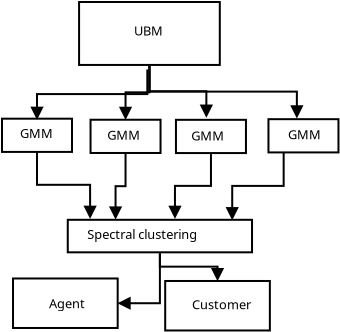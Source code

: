 <?xml version="1.0" encoding="UTF-8"?>
<dia:diagram xmlns:dia="http://www.lysator.liu.se/~alla/dia/">
  <dia:layer name="Background" visible="true" active="true">
    <dia:object type="Standard - Box" version="0" id="O0">
      <dia:attribute name="obj_pos">
        <dia:point val="53.188,15.191"/>
      </dia:attribute>
      <dia:attribute name="obj_bb">
        <dia:rectangle val="53.138,15.141;60.274,18.388"/>
      </dia:attribute>
      <dia:attribute name="elem_corner">
        <dia:point val="53.188,15.191"/>
      </dia:attribute>
      <dia:attribute name="elem_width">
        <dia:real val="7.036"/>
      </dia:attribute>
      <dia:attribute name="elem_height">
        <dia:real val="3.147"/>
      </dia:attribute>
      <dia:attribute name="show_background">
        <dia:boolean val="true"/>
      </dia:attribute>
    </dia:object>
    <dia:object type="Standard - Text" version="1" id="O1">
      <dia:attribute name="obj_pos">
        <dia:point val="55.928,16.871"/>
      </dia:attribute>
      <dia:attribute name="obj_bb">
        <dia:rectangle val="55.928,16.276;57.388,17.021"/>
      </dia:attribute>
      <dia:attribute name="text">
        <dia:composite type="text">
          <dia:attribute name="string">
            <dia:string>#UBM#</dia:string>
          </dia:attribute>
          <dia:attribute name="font">
            <dia:font family="sans" style="0" name="Helvetica"/>
          </dia:attribute>
          <dia:attribute name="height">
            <dia:real val="0.8"/>
          </dia:attribute>
          <dia:attribute name="pos">
            <dia:point val="55.928,16.871"/>
          </dia:attribute>
          <dia:attribute name="color">
            <dia:color val="#000000"/>
          </dia:attribute>
          <dia:attribute name="alignment">
            <dia:enum val="0"/>
          </dia:attribute>
        </dia:composite>
      </dia:attribute>
      <dia:attribute name="valign">
        <dia:enum val="3"/>
      </dia:attribute>
    </dia:object>
    <dia:object type="Standard - Box" version="0" id="O2">
      <dia:attribute name="obj_pos">
        <dia:point val="49.334,21.025"/>
      </dia:attribute>
      <dia:attribute name="obj_bb">
        <dia:rectangle val="49.284,20.975;52.884,22.737"/>
      </dia:attribute>
      <dia:attribute name="elem_corner">
        <dia:point val="49.334,21.025"/>
      </dia:attribute>
      <dia:attribute name="elem_width">
        <dia:real val="3.5"/>
      </dia:attribute>
      <dia:attribute name="elem_height">
        <dia:real val="1.662"/>
      </dia:attribute>
      <dia:attribute name="show_background">
        <dia:boolean val="true"/>
      </dia:attribute>
    </dia:object>
    <dia:object type="Standard - Box" version="0" id="O3">
      <dia:attribute name="obj_pos">
        <dia:point val="53.761,21.078"/>
      </dia:attribute>
      <dia:attribute name="obj_bb">
        <dia:rectangle val="53.711,21.028;57.311,22.79"/>
      </dia:attribute>
      <dia:attribute name="elem_corner">
        <dia:point val="53.761,21.078"/>
      </dia:attribute>
      <dia:attribute name="elem_width">
        <dia:real val="3.5"/>
      </dia:attribute>
      <dia:attribute name="elem_height">
        <dia:real val="1.662"/>
      </dia:attribute>
      <dia:attribute name="show_background">
        <dia:boolean val="true"/>
      </dia:attribute>
    </dia:object>
    <dia:object type="Standard - Box" version="0" id="O4">
      <dia:attribute name="obj_pos">
        <dia:point val="58.032,21.082"/>
      </dia:attribute>
      <dia:attribute name="obj_bb">
        <dia:rectangle val="57.982,21.032;61.582,22.794"/>
      </dia:attribute>
      <dia:attribute name="elem_corner">
        <dia:point val="58.032,21.082"/>
      </dia:attribute>
      <dia:attribute name="elem_width">
        <dia:real val="3.5"/>
      </dia:attribute>
      <dia:attribute name="elem_height">
        <dia:real val="1.662"/>
      </dia:attribute>
      <dia:attribute name="show_background">
        <dia:boolean val="true"/>
      </dia:attribute>
    </dia:object>
    <dia:object type="Standard - Box" version="0" id="O5">
      <dia:attribute name="obj_pos">
        <dia:point val="62.657,21.05"/>
      </dia:attribute>
      <dia:attribute name="obj_bb">
        <dia:rectangle val="62.607,21.0;66.207,22.762"/>
      </dia:attribute>
      <dia:attribute name="elem_corner">
        <dia:point val="62.657,21.05"/>
      </dia:attribute>
      <dia:attribute name="elem_width">
        <dia:real val="3.5"/>
      </dia:attribute>
      <dia:attribute name="elem_height">
        <dia:real val="1.662"/>
      </dia:attribute>
      <dia:attribute name="show_background">
        <dia:boolean val="true"/>
      </dia:attribute>
    </dia:object>
    <dia:object type="Standard - Text" version="1" id="O6">
      <dia:attribute name="obj_pos">
        <dia:point val="50.236,21.997"/>
      </dia:attribute>
      <dia:attribute name="obj_bb">
        <dia:rectangle val="50.236,21.402;51.836,22.147"/>
      </dia:attribute>
      <dia:attribute name="text">
        <dia:composite type="text">
          <dia:attribute name="string">
            <dia:string>#GMM#</dia:string>
          </dia:attribute>
          <dia:attribute name="font">
            <dia:font family="sans" style="0" name="Helvetica"/>
          </dia:attribute>
          <dia:attribute name="height">
            <dia:real val="0.8"/>
          </dia:attribute>
          <dia:attribute name="pos">
            <dia:point val="50.236,21.997"/>
          </dia:attribute>
          <dia:attribute name="color">
            <dia:color val="#000000"/>
          </dia:attribute>
          <dia:attribute name="alignment">
            <dia:enum val="0"/>
          </dia:attribute>
        </dia:composite>
      </dia:attribute>
      <dia:attribute name="valign">
        <dia:enum val="3"/>
      </dia:attribute>
    </dia:object>
    <dia:object type="Standard - Text" version="1" id="O7">
      <dia:attribute name="obj_pos">
        <dia:point val="54.595,22.083"/>
      </dia:attribute>
      <dia:attribute name="obj_bb">
        <dia:rectangle val="54.595,21.488;56.195,22.233"/>
      </dia:attribute>
      <dia:attribute name="text">
        <dia:composite type="text">
          <dia:attribute name="string">
            <dia:string>#GMM#</dia:string>
          </dia:attribute>
          <dia:attribute name="font">
            <dia:font family="sans" style="0" name="Helvetica"/>
          </dia:attribute>
          <dia:attribute name="height">
            <dia:real val="0.8"/>
          </dia:attribute>
          <dia:attribute name="pos">
            <dia:point val="54.595,22.083"/>
          </dia:attribute>
          <dia:attribute name="color">
            <dia:color val="#000000"/>
          </dia:attribute>
          <dia:attribute name="alignment">
            <dia:enum val="0"/>
          </dia:attribute>
        </dia:composite>
      </dia:attribute>
      <dia:attribute name="valign">
        <dia:enum val="3"/>
      </dia:attribute>
    </dia:object>
    <dia:object type="Standard - Text" version="1" id="O8">
      <dia:attribute name="obj_pos">
        <dia:point val="58.795,22.122"/>
      </dia:attribute>
      <dia:attribute name="obj_bb">
        <dia:rectangle val="58.795,21.527;60.395,22.272"/>
      </dia:attribute>
      <dia:attribute name="text">
        <dia:composite type="text">
          <dia:attribute name="string">
            <dia:string>#GMM#</dia:string>
          </dia:attribute>
          <dia:attribute name="font">
            <dia:font family="sans" style="0" name="Helvetica"/>
          </dia:attribute>
          <dia:attribute name="height">
            <dia:real val="0.8"/>
          </dia:attribute>
          <dia:attribute name="pos">
            <dia:point val="58.795,22.122"/>
          </dia:attribute>
          <dia:attribute name="color">
            <dia:color val="#000000"/>
          </dia:attribute>
          <dia:attribute name="alignment">
            <dia:enum val="0"/>
          </dia:attribute>
        </dia:composite>
      </dia:attribute>
      <dia:attribute name="valign">
        <dia:enum val="3"/>
      </dia:attribute>
    </dia:object>
    <dia:object type="Standard - Text" version="1" id="O9">
      <dia:attribute name="obj_pos">
        <dia:point val="63.632,22.055"/>
      </dia:attribute>
      <dia:attribute name="obj_bb">
        <dia:rectangle val="63.632,21.46;65.232,22.205"/>
      </dia:attribute>
      <dia:attribute name="text">
        <dia:composite type="text">
          <dia:attribute name="string">
            <dia:string>#GMM#</dia:string>
          </dia:attribute>
          <dia:attribute name="font">
            <dia:font family="sans" style="0" name="Helvetica"/>
          </dia:attribute>
          <dia:attribute name="height">
            <dia:real val="0.8"/>
          </dia:attribute>
          <dia:attribute name="pos">
            <dia:point val="63.632,22.055"/>
          </dia:attribute>
          <dia:attribute name="color">
            <dia:color val="#000000"/>
          </dia:attribute>
          <dia:attribute name="alignment">
            <dia:enum val="0"/>
          </dia:attribute>
        </dia:composite>
      </dia:attribute>
      <dia:attribute name="valign">
        <dia:enum val="3"/>
      </dia:attribute>
    </dia:object>
    <dia:object type="Standard - ZigZagLine" version="1" id="O10">
      <dia:attribute name="obj_pos">
        <dia:point val="56.706,18.388"/>
      </dia:attribute>
      <dia:attribute name="obj_bb">
        <dia:rectangle val="55.18,18.338;56.756,21.14"/>
      </dia:attribute>
      <dia:attribute name="orth_points">
        <dia:point val="56.706,18.388"/>
        <dia:point val="56.706,19.708"/>
        <dia:point val="55.511,19.708"/>
        <dia:point val="55.511,21.028"/>
      </dia:attribute>
      <dia:attribute name="orth_orient">
        <dia:enum val="1"/>
        <dia:enum val="0"/>
        <dia:enum val="1"/>
      </dia:attribute>
      <dia:attribute name="autorouting">
        <dia:boolean val="true"/>
      </dia:attribute>
      <dia:attribute name="end_arrow">
        <dia:enum val="3"/>
      </dia:attribute>
      <dia:attribute name="end_arrow_length">
        <dia:real val="0.5"/>
      </dia:attribute>
      <dia:attribute name="end_arrow_width">
        <dia:real val="0.5"/>
      </dia:attribute>
      <dia:connections>
        <dia:connection handle="0" to="O0" connection="8"/>
        <dia:connection handle="1" to="O3" connection="8"/>
      </dia:connections>
    </dia:object>
    <dia:object type="Standard - ZigZagLine" version="1" id="O11">
      <dia:attribute name="obj_pos">
        <dia:point val="56.706,18.388"/>
      </dia:attribute>
      <dia:attribute name="obj_bb">
        <dia:rectangle val="56.656,18.338;59.883,21.031"/>
      </dia:attribute>
      <dia:attribute name="orth_points">
        <dia:point val="56.706,18.388"/>
        <dia:point val="56.706,19.654"/>
        <dia:point val="59.552,19.654"/>
        <dia:point val="59.552,20.919"/>
      </dia:attribute>
      <dia:attribute name="orth_orient">
        <dia:enum val="1"/>
        <dia:enum val="0"/>
        <dia:enum val="1"/>
      </dia:attribute>
      <dia:attribute name="autorouting">
        <dia:boolean val="true"/>
      </dia:attribute>
      <dia:attribute name="end_arrow">
        <dia:enum val="3"/>
      </dia:attribute>
      <dia:attribute name="end_arrow_length">
        <dia:real val="0.5"/>
      </dia:attribute>
      <dia:attribute name="end_arrow_width">
        <dia:real val="0.5"/>
      </dia:attribute>
      <dia:connections>
        <dia:connection handle="0" to="O0" connection="8"/>
      </dia:connections>
    </dia:object>
    <dia:object type="Standard - ZigZagLine" version="1" id="O12">
      <dia:attribute name="obj_pos">
        <dia:point val="56.706,18.388"/>
      </dia:attribute>
      <dia:attribute name="obj_bb">
        <dia:rectangle val="56.656,18.338;64.408,21.066"/>
      </dia:attribute>
      <dia:attribute name="orth_points">
        <dia:point val="56.706,18.388"/>
        <dia:point val="56.706,19.671"/>
        <dia:point val="64.077,19.671"/>
        <dia:point val="64.077,20.954"/>
      </dia:attribute>
      <dia:attribute name="orth_orient">
        <dia:enum val="1"/>
        <dia:enum val="0"/>
        <dia:enum val="1"/>
      </dia:attribute>
      <dia:attribute name="autorouting">
        <dia:boolean val="true"/>
      </dia:attribute>
      <dia:attribute name="end_arrow">
        <dia:enum val="3"/>
      </dia:attribute>
      <dia:attribute name="end_arrow_length">
        <dia:real val="0.5"/>
      </dia:attribute>
      <dia:attribute name="end_arrow_width">
        <dia:real val="0.5"/>
      </dia:attribute>
      <dia:connections>
        <dia:connection handle="0" to="O0" connection="8"/>
      </dia:connections>
    </dia:object>
    <dia:object type="Standard - ZigZagLine" version="1" id="O13">
      <dia:attribute name="obj_pos">
        <dia:point val="56.6,18.565"/>
      </dia:attribute>
      <dia:attribute name="obj_bb">
        <dia:rectangle val="50.753,18.515;56.65,21.137"/>
      </dia:attribute>
      <dia:attribute name="orth_points">
        <dia:point val="56.6,18.565"/>
        <dia:point val="56.6,19.795"/>
        <dia:point val="51.084,19.795"/>
        <dia:point val="51.084,21.025"/>
      </dia:attribute>
      <dia:attribute name="orth_orient">
        <dia:enum val="1"/>
        <dia:enum val="0"/>
        <dia:enum val="1"/>
      </dia:attribute>
      <dia:attribute name="autorouting">
        <dia:boolean val="true"/>
      </dia:attribute>
      <dia:attribute name="end_arrow">
        <dia:enum val="3"/>
      </dia:attribute>
      <dia:attribute name="end_arrow_length">
        <dia:real val="0.5"/>
      </dia:attribute>
      <dia:attribute name="end_arrow_width">
        <dia:real val="0.5"/>
      </dia:attribute>
      <dia:connections>
        <dia:connection handle="1" to="O2" connection="1"/>
      </dia:connections>
    </dia:object>
    <dia:object type="Standard - Box" version="0" id="O14">
      <dia:attribute name="obj_pos">
        <dia:point val="52.622,26.081"/>
      </dia:attribute>
      <dia:attribute name="obj_bb">
        <dia:rectangle val="52.572,26.031;61.885,27.757"/>
      </dia:attribute>
      <dia:attribute name="elem_corner">
        <dia:point val="52.622,26.081"/>
      </dia:attribute>
      <dia:attribute name="elem_width">
        <dia:real val="9.213"/>
      </dia:attribute>
      <dia:attribute name="elem_height">
        <dia:real val="1.626"/>
      </dia:attribute>
      <dia:attribute name="show_background">
        <dia:boolean val="true"/>
      </dia:attribute>
    </dia:object>
    <dia:object type="Standard - Text" version="1" id="O15">
      <dia:attribute name="obj_pos">
        <dia:point val="53.595,27.035"/>
      </dia:attribute>
      <dia:attribute name="obj_bb">
        <dia:rectangle val="53.595,26.44;59.607,27.185"/>
      </dia:attribute>
      <dia:attribute name="text">
        <dia:composite type="text">
          <dia:attribute name="string">
            <dia:string>#Spectral clustering#</dia:string>
          </dia:attribute>
          <dia:attribute name="font">
            <dia:font family="sans" style="0" name="Helvetica"/>
          </dia:attribute>
          <dia:attribute name="height">
            <dia:real val="0.8"/>
          </dia:attribute>
          <dia:attribute name="pos">
            <dia:point val="53.595,27.035"/>
          </dia:attribute>
          <dia:attribute name="color">
            <dia:color val="#000000"/>
          </dia:attribute>
          <dia:attribute name="alignment">
            <dia:enum val="0"/>
          </dia:attribute>
        </dia:composite>
      </dia:attribute>
      <dia:attribute name="valign">
        <dia:enum val="3"/>
      </dia:attribute>
    </dia:object>
    <dia:object type="Standard - ZigZagLine" version="1" id="O16">
      <dia:attribute name="obj_pos">
        <dia:point val="51.084,22.687"/>
      </dia:attribute>
      <dia:attribute name="obj_bb">
        <dia:rectangle val="51.034,22.637;54.07,26.087"/>
      </dia:attribute>
      <dia:attribute name="orth_points">
        <dia:point val="51.084,22.687"/>
        <dia:point val="51.084,24.331"/>
        <dia:point val="53.739,24.331"/>
        <dia:point val="53.739,25.975"/>
      </dia:attribute>
      <dia:attribute name="orth_orient">
        <dia:enum val="1"/>
        <dia:enum val="0"/>
        <dia:enum val="1"/>
      </dia:attribute>
      <dia:attribute name="autorouting">
        <dia:boolean val="true"/>
      </dia:attribute>
      <dia:attribute name="end_arrow">
        <dia:enum val="3"/>
      </dia:attribute>
      <dia:attribute name="end_arrow_length">
        <dia:real val="0.5"/>
      </dia:attribute>
      <dia:attribute name="end_arrow_width">
        <dia:real val="0.5"/>
      </dia:attribute>
      <dia:connections>
        <dia:connection handle="0" to="O2" connection="6"/>
      </dia:connections>
    </dia:object>
    <dia:object type="Standard - ZigZagLine" version="1" id="O17">
      <dia:attribute name="obj_pos">
        <dia:point val="55.511,22.791"/>
      </dia:attribute>
      <dia:attribute name="obj_bb">
        <dia:rectangle val="54.681,22.741;55.561,26.122"/>
      </dia:attribute>
      <dia:attribute name="orth_points">
        <dia:point val="55.511,22.791"/>
        <dia:point val="55.511,24.4"/>
        <dia:point val="55.012,24.4"/>
        <dia:point val="55.012,26.01"/>
      </dia:attribute>
      <dia:attribute name="orth_orient">
        <dia:enum val="1"/>
        <dia:enum val="0"/>
        <dia:enum val="1"/>
      </dia:attribute>
      <dia:attribute name="autorouting">
        <dia:boolean val="true"/>
      </dia:attribute>
      <dia:attribute name="end_arrow">
        <dia:enum val="3"/>
      </dia:attribute>
      <dia:attribute name="end_arrow_length">
        <dia:real val="0.5"/>
      </dia:attribute>
      <dia:attribute name="end_arrow_width">
        <dia:real val="0.5"/>
      </dia:attribute>
      <dia:connections>
        <dia:connection handle="0" to="O3" connection="8"/>
      </dia:connections>
    </dia:object>
    <dia:object type="Standard - ZigZagLine" version="1" id="O18">
      <dia:attribute name="obj_pos">
        <dia:point val="59.782,22.794"/>
      </dia:attribute>
      <dia:attribute name="obj_bb">
        <dia:rectangle val="57.651,22.744;59.832,26.087"/>
      </dia:attribute>
      <dia:attribute name="orth_points">
        <dia:point val="59.782,22.794"/>
        <dia:point val="59.782,24.384"/>
        <dia:point val="57.982,24.384"/>
        <dia:point val="57.982,25.975"/>
      </dia:attribute>
      <dia:attribute name="orth_orient">
        <dia:enum val="1"/>
        <dia:enum val="0"/>
        <dia:enum val="1"/>
      </dia:attribute>
      <dia:attribute name="autorouting">
        <dia:boolean val="true"/>
      </dia:attribute>
      <dia:attribute name="end_arrow">
        <dia:enum val="3"/>
      </dia:attribute>
      <dia:attribute name="end_arrow_length">
        <dia:real val="0.5"/>
      </dia:attribute>
      <dia:attribute name="end_arrow_width">
        <dia:real val="0.5"/>
      </dia:attribute>
      <dia:connections>
        <dia:connection handle="0" to="O4" connection="8"/>
      </dia:connections>
    </dia:object>
    <dia:object type="Standard - ZigZagLine" version="1" id="O19">
      <dia:attribute name="obj_pos">
        <dia:point val="63.417,22.727"/>
      </dia:attribute>
      <dia:attribute name="obj_bb">
        <dia:rectangle val="60.514,22.677;63.467,26.157"/>
      </dia:attribute>
      <dia:attribute name="orth_points">
        <dia:point val="63.417,22.727"/>
        <dia:point val="63.417,24.386"/>
        <dia:point val="60.845,24.386"/>
        <dia:point val="60.845,26.045"/>
      </dia:attribute>
      <dia:attribute name="orth_orient">
        <dia:enum val="1"/>
        <dia:enum val="0"/>
        <dia:enum val="1"/>
      </dia:attribute>
      <dia:attribute name="autorouting">
        <dia:boolean val="true"/>
      </dia:attribute>
      <dia:attribute name="end_arrow">
        <dia:enum val="3"/>
      </dia:attribute>
      <dia:attribute name="end_arrow_length">
        <dia:real val="0.5"/>
      </dia:attribute>
      <dia:attribute name="end_arrow_width">
        <dia:real val="0.5"/>
      </dia:attribute>
    </dia:object>
    <dia:object type="Standard - Box" version="0" id="O20">
      <dia:attribute name="obj_pos">
        <dia:point val="49.885,29.015"/>
      </dia:attribute>
      <dia:attribute name="obj_bb">
        <dia:rectangle val="49.835,28.965;55.168,31.54"/>
      </dia:attribute>
      <dia:attribute name="elem_corner">
        <dia:point val="49.885,29.015"/>
      </dia:attribute>
      <dia:attribute name="elem_width">
        <dia:real val="5.233"/>
      </dia:attribute>
      <dia:attribute name="elem_height">
        <dia:real val="2.475"/>
      </dia:attribute>
      <dia:attribute name="show_background">
        <dia:boolean val="true"/>
      </dia:attribute>
    </dia:object>
    <dia:object type="Standard - Box" version="0" id="O21">
      <dia:attribute name="obj_pos">
        <dia:point val="57.494,29.14"/>
      </dia:attribute>
      <dia:attribute name="obj_bb">
        <dia:rectangle val="57.444,29.09;62.777,31.664"/>
      </dia:attribute>
      <dia:attribute name="elem_corner">
        <dia:point val="57.494,29.14"/>
      </dia:attribute>
      <dia:attribute name="elem_width">
        <dia:real val="5.233"/>
      </dia:attribute>
      <dia:attribute name="elem_height">
        <dia:real val="2.475"/>
      </dia:attribute>
      <dia:attribute name="show_background">
        <dia:boolean val="true"/>
      </dia:attribute>
    </dia:object>
    <dia:object type="Standard - Text" version="1" id="O22">
      <dia:attribute name="obj_pos">
        <dia:point val="51.688,30.5"/>
      </dia:attribute>
      <dia:attribute name="obj_bb">
        <dia:rectangle val="51.688,29.905;53.583,30.65"/>
      </dia:attribute>
      <dia:attribute name="text">
        <dia:composite type="text">
          <dia:attribute name="string">
            <dia:string>#Agent#</dia:string>
          </dia:attribute>
          <dia:attribute name="font">
            <dia:font family="sans" style="0" name="Helvetica"/>
          </dia:attribute>
          <dia:attribute name="height">
            <dia:real val="0.8"/>
          </dia:attribute>
          <dia:attribute name="pos">
            <dia:point val="51.688,30.5"/>
          </dia:attribute>
          <dia:attribute name="color">
            <dia:color val="#000000"/>
          </dia:attribute>
          <dia:attribute name="alignment">
            <dia:enum val="0"/>
          </dia:attribute>
        </dia:composite>
      </dia:attribute>
      <dia:attribute name="valign">
        <dia:enum val="3"/>
      </dia:attribute>
    </dia:object>
    <dia:object type="Standard - Text" version="1" id="O23">
      <dia:attribute name="obj_pos">
        <dia:point val="58.838,30.554"/>
      </dia:attribute>
      <dia:attribute name="obj_bb">
        <dia:rectangle val="58.838,29.959;61.945,30.704"/>
      </dia:attribute>
      <dia:attribute name="text">
        <dia:composite type="text">
          <dia:attribute name="string">
            <dia:string>#Customer#</dia:string>
          </dia:attribute>
          <dia:attribute name="font">
            <dia:font family="sans" style="0" name="Helvetica"/>
          </dia:attribute>
          <dia:attribute name="height">
            <dia:real val="0.8"/>
          </dia:attribute>
          <dia:attribute name="pos">
            <dia:point val="58.838,30.554"/>
          </dia:attribute>
          <dia:attribute name="color">
            <dia:color val="#000000"/>
          </dia:attribute>
          <dia:attribute name="alignment">
            <dia:enum val="0"/>
          </dia:attribute>
        </dia:composite>
      </dia:attribute>
      <dia:attribute name="valign">
        <dia:enum val="3"/>
      </dia:attribute>
    </dia:object>
    <dia:object type="Standard - ZigZagLine" version="1" id="O24">
      <dia:attribute name="obj_pos">
        <dia:point val="57.229,27.758"/>
      </dia:attribute>
      <dia:attribute name="obj_bb">
        <dia:rectangle val="57.179,27.707;60.441,29.201"/>
      </dia:attribute>
      <dia:attribute name="orth_points">
        <dia:point val="57.229,27.758"/>
        <dia:point val="57.229,28.423"/>
        <dia:point val="60.111,28.423"/>
        <dia:point val="60.111,29.089"/>
      </dia:attribute>
      <dia:attribute name="orth_orient">
        <dia:enum val="1"/>
        <dia:enum val="0"/>
        <dia:enum val="1"/>
      </dia:attribute>
      <dia:attribute name="autorouting">
        <dia:boolean val="true"/>
      </dia:attribute>
      <dia:attribute name="end_arrow">
        <dia:enum val="3"/>
      </dia:attribute>
      <dia:attribute name="end_arrow_length">
        <dia:real val="0.5"/>
      </dia:attribute>
      <dia:attribute name="end_arrow_width">
        <dia:real val="0.5"/>
      </dia:attribute>
      <dia:connections>
        <dia:connection handle="0" to="O14" connection="8"/>
        <dia:connection handle="1" to="O21" connection="8"/>
      </dia:connections>
    </dia:object>
    <dia:object type="Standard - ZigZagLine" version="1" id="O25">
      <dia:attribute name="obj_pos">
        <dia:point val="57.229,27.758"/>
      </dia:attribute>
      <dia:attribute name="obj_bb">
        <dia:rectangle val="55.056,27.707;57.279,30.584"/>
      </dia:attribute>
      <dia:attribute name="orth_points">
        <dia:point val="57.229,27.758"/>
        <dia:point val="57.229,30.253"/>
        <dia:point val="55.168,30.253"/>
      </dia:attribute>
      <dia:attribute name="orth_orient">
        <dia:enum val="1"/>
        <dia:enum val="0"/>
      </dia:attribute>
      <dia:attribute name="autorouting">
        <dia:boolean val="true"/>
      </dia:attribute>
      <dia:attribute name="end_arrow">
        <dia:enum val="3"/>
      </dia:attribute>
      <dia:attribute name="end_arrow_length">
        <dia:real val="0.5"/>
      </dia:attribute>
      <dia:attribute name="end_arrow_width">
        <dia:real val="0.5"/>
      </dia:attribute>
      <dia:connections>
        <dia:connection handle="0" to="O14" connection="8"/>
        <dia:connection handle="1" to="O20" connection="8"/>
      </dia:connections>
    </dia:object>
  </dia:layer>
</dia:diagram>

